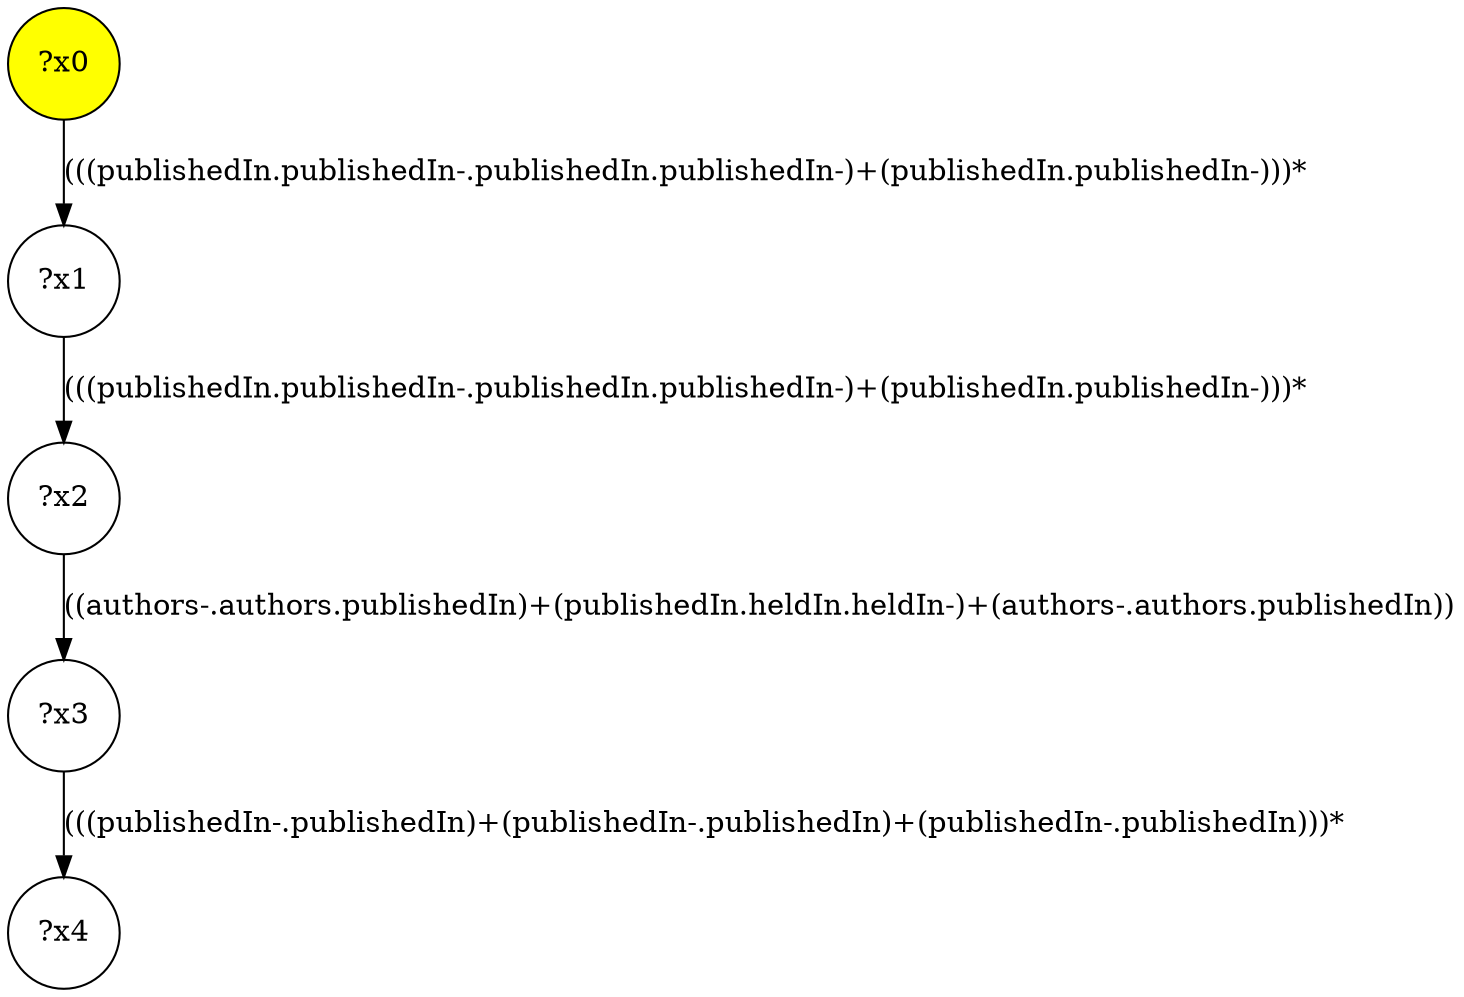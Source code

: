 digraph g {
	x0 [fillcolor="yellow", style="filled," shape=circle, label="?x0"];
	x1 [shape=circle, label="?x1"];
	x0 -> x1 [label="(((publishedIn.publishedIn-.publishedIn.publishedIn-)+(publishedIn.publishedIn-)))*"];
	x2 [shape=circle, label="?x2"];
	x1 -> x2 [label="(((publishedIn.publishedIn-.publishedIn.publishedIn-)+(publishedIn.publishedIn-)))*"];
	x3 [shape=circle, label="?x3"];
	x2 -> x3 [label="((authors-.authors.publishedIn)+(publishedIn.heldIn.heldIn-)+(authors-.authors.publishedIn))"];
	x4 [shape=circle, label="?x4"];
	x3 -> x4 [label="(((publishedIn-.publishedIn)+(publishedIn-.publishedIn)+(publishedIn-.publishedIn)))*"];
}
